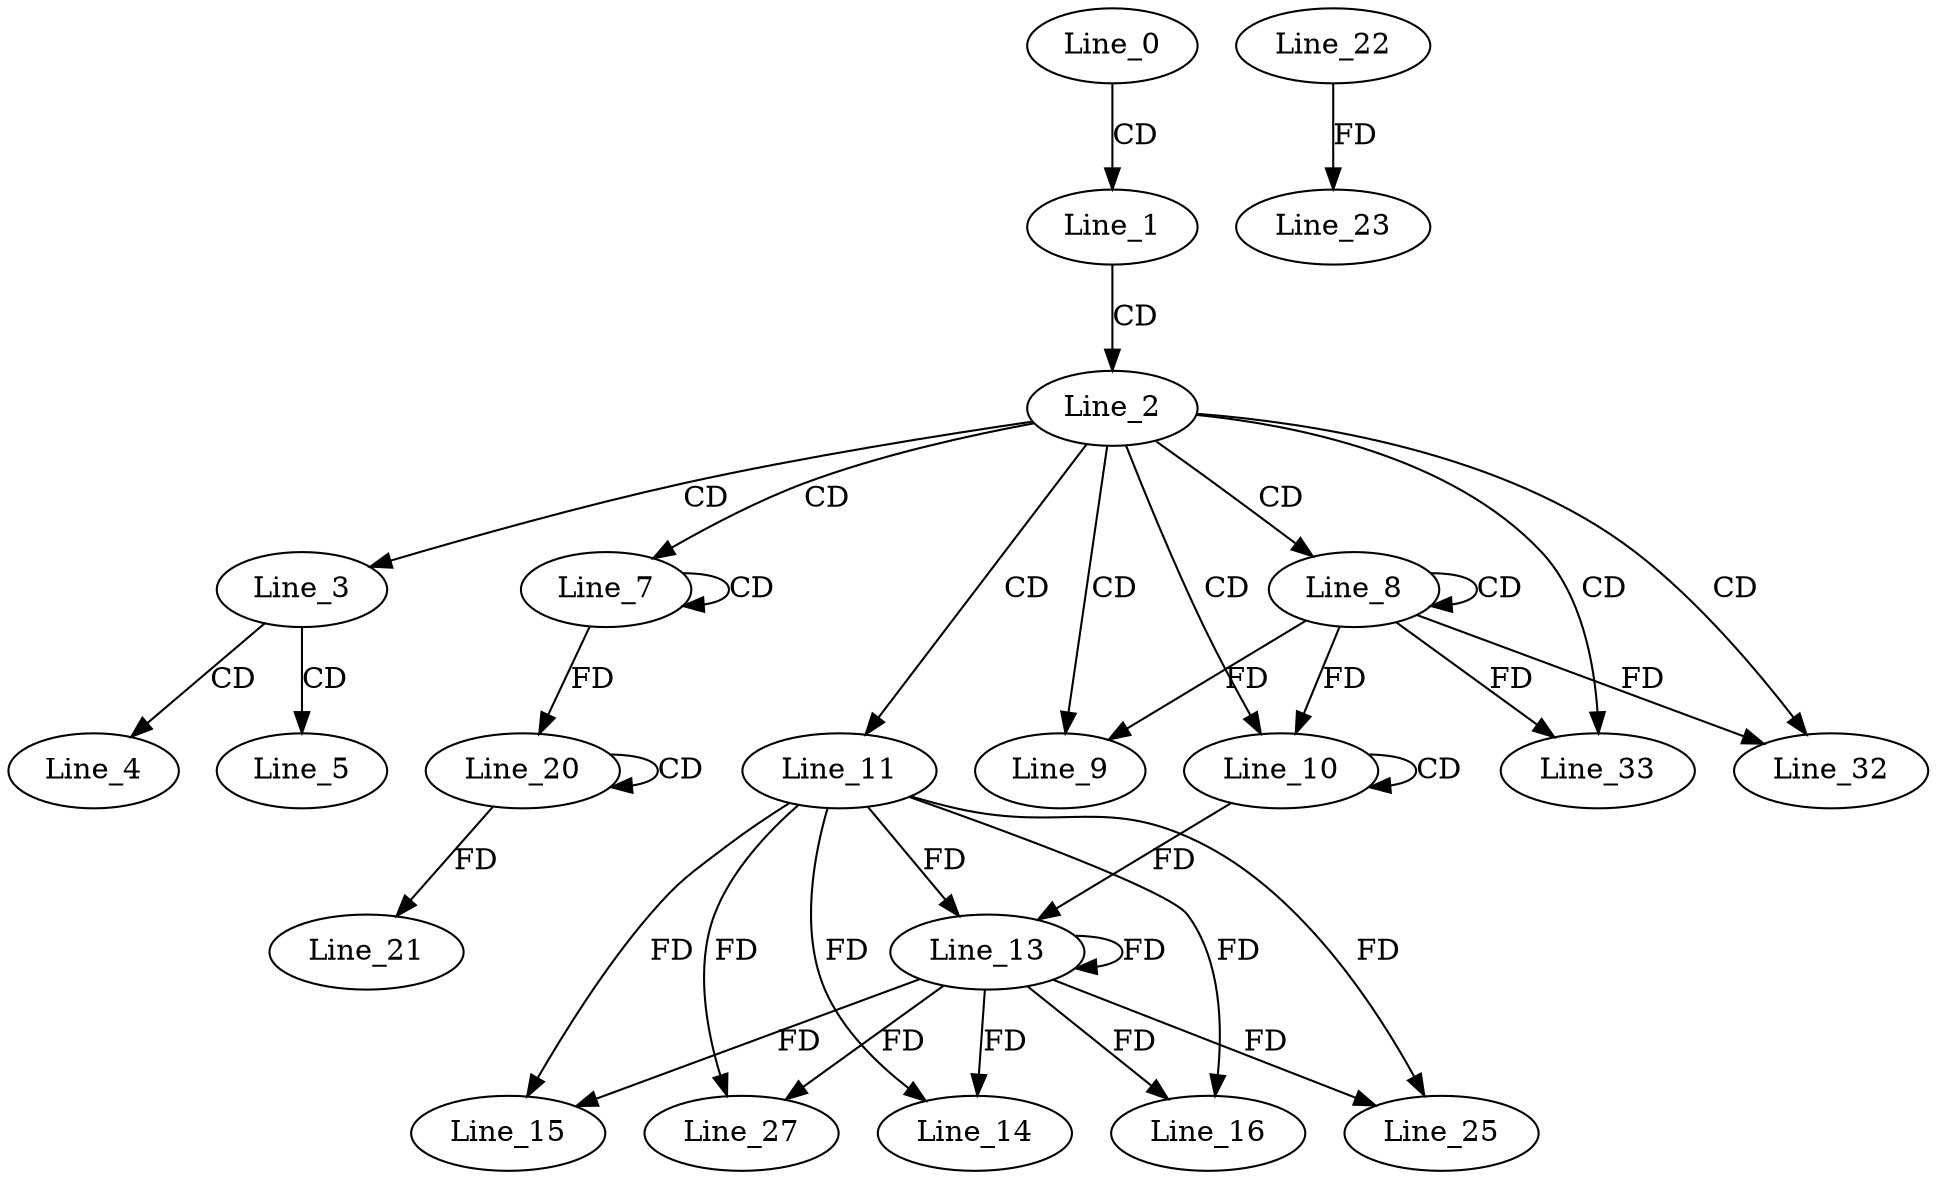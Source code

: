 digraph G {
  Line_0;
  Line_1;
  Line_2;
  Line_3;
  Line_4;
  Line_5;
  Line_7;
  Line_7;
  Line_8;
  Line_8;
  Line_9;
  Line_10;
  Line_10;
  Line_11;
  Line_13;
  Line_13;
  Line_14;
  Line_15;
  Line_16;
  Line_20;
  Line_20;
  Line_21;
  Line_22;
  Line_23;
  Line_25;
  Line_27;
  Line_32;
  Line_32;
  Line_33;
  Line_0 -> Line_1 [ label="CD" ];
  Line_1 -> Line_2 [ label="CD" ];
  Line_2 -> Line_3 [ label="CD" ];
  Line_3 -> Line_4 [ label="CD" ];
  Line_3 -> Line_5 [ label="CD" ];
  Line_2 -> Line_7 [ label="CD" ];
  Line_7 -> Line_7 [ label="CD" ];
  Line_2 -> Line_8 [ label="CD" ];
  Line_8 -> Line_8 [ label="CD" ];
  Line_2 -> Line_9 [ label="CD" ];
  Line_8 -> Line_9 [ label="FD" ];
  Line_2 -> Line_10 [ label="CD" ];
  Line_10 -> Line_10 [ label="CD" ];
  Line_8 -> Line_10 [ label="FD" ];
  Line_2 -> Line_11 [ label="CD" ];
  Line_11 -> Line_13 [ label="FD" ];
  Line_13 -> Line_13 [ label="FD" ];
  Line_10 -> Line_13 [ label="FD" ];
  Line_11 -> Line_14 [ label="FD" ];
  Line_13 -> Line_14 [ label="FD" ];
  Line_11 -> Line_15 [ label="FD" ];
  Line_13 -> Line_15 [ label="FD" ];
  Line_11 -> Line_16 [ label="FD" ];
  Line_13 -> Line_16 [ label="FD" ];
  Line_20 -> Line_20 [ label="CD" ];
  Line_7 -> Line_20 [ label="FD" ];
  Line_20 -> Line_21 [ label="FD" ];
  Line_22 -> Line_23 [ label="FD" ];
  Line_11 -> Line_25 [ label="FD" ];
  Line_13 -> Line_25 [ label="FD" ];
  Line_11 -> Line_27 [ label="FD" ];
  Line_13 -> Line_27 [ label="FD" ];
  Line_2 -> Line_32 [ label="CD" ];
  Line_8 -> Line_32 [ label="FD" ];
  Line_2 -> Line_33 [ label="CD" ];
  Line_8 -> Line_33 [ label="FD" ];
}
